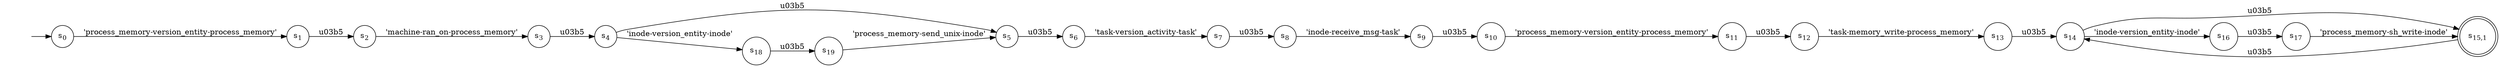 digraph NFA {
    rankdir = LR;
    I [style = invis];
    I -> S0;
    S0 [label = <s<sub>0</sub>>, shape = circle];
    S1 [label = <s<sub>1</sub>>, shape = circle];
    S2 [label = <s<sub>2</sub>>, shape = circle];
    S3 [label = <s<sub>3</sub>>, shape = circle];
    S4 [label = <s<sub>4</sub>>, shape = circle];
    S5 [label = <s<sub>5</sub>>, shape = circle];
    S6 [label = <s<sub>6</sub>>, shape = circle];
    S7 [label = <s<sub>7</sub>>, shape = circle];
    S8 [label = <s<sub>8</sub>>, shape = circle];
    S9 [label = <s<sub>9</sub>>, shape = circle];
    S10 [label = <s<sub>10</sub>>, shape = circle];
    S11 [label = <s<sub>11</sub>>, shape = circle];
    S12 [label = <s<sub>12</sub>>, shape = circle];
    S13 [label = <s<sub>13</sub>>, shape = circle];
    S14 [label = <s<sub>14</sub>>, shape = circle];
    S15 [label = <s<sub>15,1</sub>>, shape = circle, peripheries = 2];
    S15 -> S14 [label = "\u03b5"];
    S14 -> S15 [label = "\u03b5"];
    S16 [label = <s<sub>16</sub>>, shape = circle];
    S17 [label = <s<sub>17</sub>>, shape = circle];
    S17 -> S15 [label = "'process_memory-sh_write-inode'"];
    S16 -> S17 [label = "\u03b5"];
    S14 -> S16 [label = "'inode-version_entity-inode'"];
    S13 -> S14 [label = "\u03b5"];
    S12 -> S13 [label = "'task-memory_write-process_memory'"];
    S11 -> S12 [label = "\u03b5"];
    S10 -> S11 [label = "'process_memory-version_entity-process_memory'"];
    S9 -> S10 [label = "\u03b5"];
    S8 -> S9 [label = "'inode-receive_msg-task'"];
    S7 -> S8 [label = "\u03b5"];
    S6 -> S7 [label = "'task-version_activity-task'"];
    S5 -> S6 [label = "\u03b5"];
    S4 -> S5 [label = "\u03b5"];
    S18 [label = <s<sub>18</sub>>, shape = circle];
    S19 [label = <s<sub>19</sub>>, shape = circle];
    S19 -> S5 [label = "'process_memory-send_unix-inode'"];
    S18 -> S19 [label = "\u03b5"];
    S4 -> S18 [label = "'inode-version_entity-inode'"];
    S3 -> S4 [label = "\u03b5"];
    S2 -> S3 [label = "'machine-ran_on-process_memory'"];
    S1 -> S2 [label = "\u03b5"];
    S0 -> S1 [label = "'process_memory-version_entity-process_memory'"];
}
